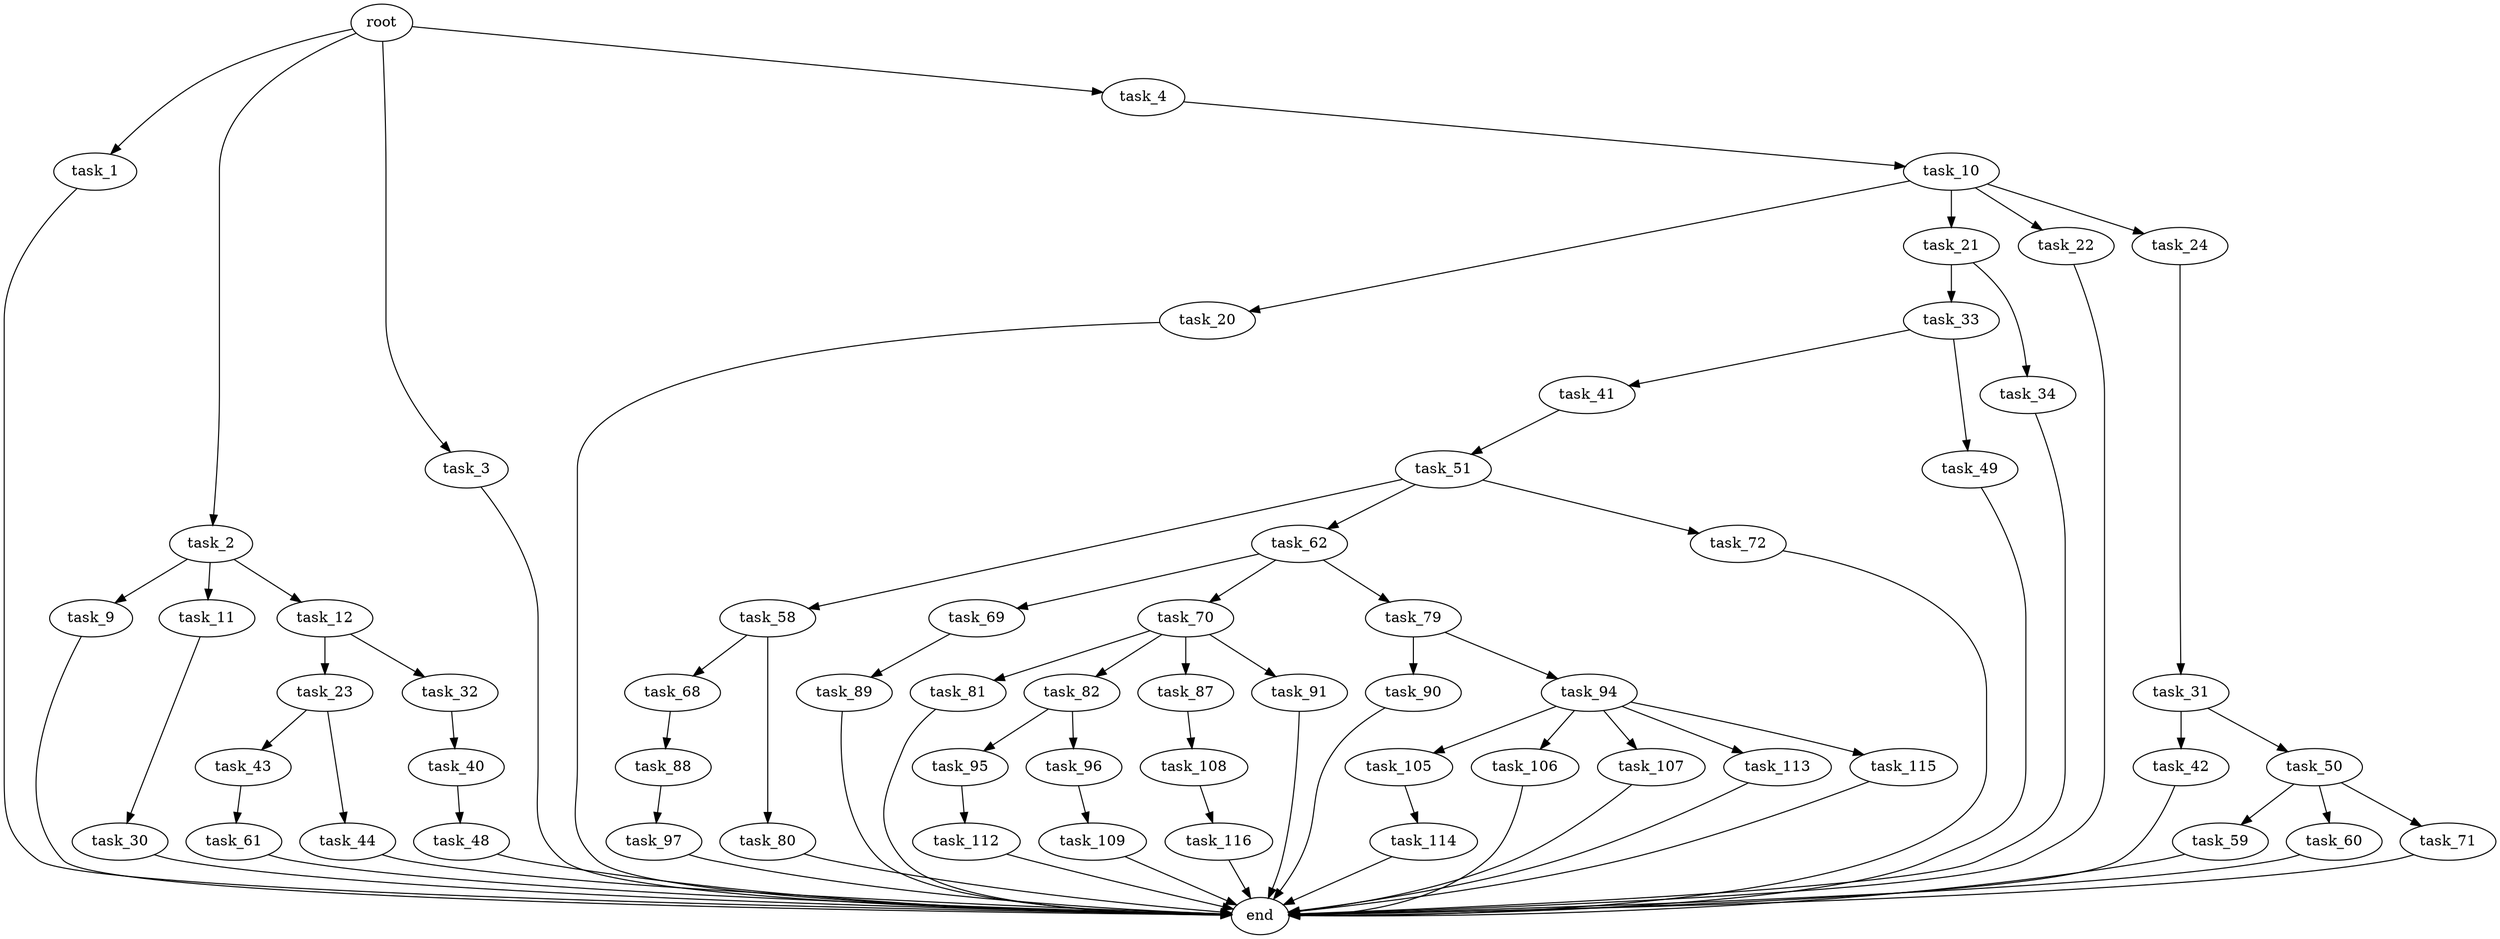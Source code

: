 digraph G {
  root [size="0.000000"];
  task_1 [size="368293445632.000000"];
  task_2 [size="549755813888.000000"];
  task_3 [size="1768206818.000000"];
  task_4 [size="402948616283.000000"];
  end [size="0.000000"];
  task_9 [size="18933501305.000000"];
  task_11 [size="581864399893.000000"];
  task_12 [size="17637254002.000000"];
  task_10 [size="134217728000.000000"];
  task_20 [size="533291241021.000000"];
  task_21 [size="231928233984.000000"];
  task_22 [size="25406686796.000000"];
  task_24 [size="6043265268.000000"];
  task_30 [size="8589934592.000000"];
  task_23 [size="134217728000.000000"];
  task_32 [size="207574810456.000000"];
  task_33 [size="231928233984.000000"];
  task_34 [size="5685431854.000000"];
  task_43 [size="1073741824000.000000"];
  task_44 [size="426135918311.000000"];
  task_31 [size="236192499072.000000"];
  task_42 [size="467278090282.000000"];
  task_50 [size="11393060685.000000"];
  task_40 [size="134217728000.000000"];
  task_41 [size="8589934592.000000"];
  task_49 [size="1073741824000.000000"];
  task_48 [size="7550119234.000000"];
  task_51 [size="4717287834.000000"];
  task_61 [size="782757789696.000000"];
  task_59 [size="8904746515.000000"];
  task_60 [size="139327706640.000000"];
  task_71 [size="782757789696.000000"];
  task_58 [size="375499646395.000000"];
  task_62 [size="28991029248.000000"];
  task_72 [size="549755813888.000000"];
  task_68 [size="1902676528.000000"];
  task_80 [size="37758441881.000000"];
  task_69 [size="81167174196.000000"];
  task_70 [size="16945502564.000000"];
  task_79 [size="12532284942.000000"];
  task_88 [size="200392601759.000000"];
  task_89 [size="341782562000.000000"];
  task_81 [size="368293445632.000000"];
  task_82 [size="64293477445.000000"];
  task_87 [size="782757789696.000000"];
  task_91 [size="237690579264.000000"];
  task_90 [size="1142447268263.000000"];
  task_94 [size="2383944604.000000"];
  task_95 [size="28991029248.000000"];
  task_96 [size="98266661992.000000"];
  task_108 [size="134217728000.000000"];
  task_97 [size="134217728000.000000"];
  task_105 [size="213587850944.000000"];
  task_106 [size="28991029248.000000"];
  task_107 [size="549755813888.000000"];
  task_113 [size="14699996296.000000"];
  task_115 [size="231928233984.000000"];
  task_112 [size="28991029248.000000"];
  task_109 [size="8589934592.000000"];
  task_114 [size="68719476736.000000"];
  task_116 [size="3752865541.000000"];

  root -> task_1 [size="1.000000"];
  root -> task_2 [size="1.000000"];
  root -> task_3 [size="1.000000"];
  root -> task_4 [size="1.000000"];
  task_1 -> end [size="1.000000"];
  task_2 -> task_9 [size="536870912.000000"];
  task_2 -> task_11 [size="536870912.000000"];
  task_2 -> task_12 [size="536870912.000000"];
  task_3 -> end [size="1.000000"];
  task_4 -> task_10 [size="838860800.000000"];
  task_9 -> end [size="1.000000"];
  task_11 -> task_30 [size="411041792.000000"];
  task_12 -> task_23 [size="411041792.000000"];
  task_12 -> task_32 [size="411041792.000000"];
  task_10 -> task_20 [size="209715200.000000"];
  task_10 -> task_21 [size="209715200.000000"];
  task_10 -> task_22 [size="209715200.000000"];
  task_10 -> task_24 [size="209715200.000000"];
  task_20 -> end [size="1.000000"];
  task_21 -> task_33 [size="301989888.000000"];
  task_21 -> task_34 [size="301989888.000000"];
  task_22 -> end [size="1.000000"];
  task_24 -> task_31 [size="134217728.000000"];
  task_30 -> end [size="1.000000"];
  task_23 -> task_43 [size="209715200.000000"];
  task_23 -> task_44 [size="209715200.000000"];
  task_32 -> task_40 [size="536870912.000000"];
  task_33 -> task_41 [size="301989888.000000"];
  task_33 -> task_49 [size="301989888.000000"];
  task_34 -> end [size="1.000000"];
  task_43 -> task_61 [size="838860800.000000"];
  task_44 -> end [size="1.000000"];
  task_31 -> task_42 [size="301989888.000000"];
  task_31 -> task_50 [size="301989888.000000"];
  task_42 -> end [size="1.000000"];
  task_50 -> task_59 [size="209715200.000000"];
  task_50 -> task_60 [size="209715200.000000"];
  task_50 -> task_71 [size="209715200.000000"];
  task_40 -> task_48 [size="209715200.000000"];
  task_41 -> task_51 [size="33554432.000000"];
  task_49 -> end [size="1.000000"];
  task_48 -> end [size="1.000000"];
  task_51 -> task_58 [size="301989888.000000"];
  task_51 -> task_62 [size="301989888.000000"];
  task_51 -> task_72 [size="301989888.000000"];
  task_61 -> end [size="1.000000"];
  task_59 -> end [size="1.000000"];
  task_60 -> end [size="1.000000"];
  task_71 -> end [size="1.000000"];
  task_58 -> task_68 [size="301989888.000000"];
  task_58 -> task_80 [size="301989888.000000"];
  task_62 -> task_69 [size="75497472.000000"];
  task_62 -> task_70 [size="75497472.000000"];
  task_62 -> task_79 [size="75497472.000000"];
  task_72 -> end [size="1.000000"];
  task_68 -> task_88 [size="134217728.000000"];
  task_80 -> end [size="1.000000"];
  task_69 -> task_89 [size="134217728.000000"];
  task_70 -> task_81 [size="536870912.000000"];
  task_70 -> task_82 [size="536870912.000000"];
  task_70 -> task_87 [size="536870912.000000"];
  task_70 -> task_91 [size="536870912.000000"];
  task_79 -> task_90 [size="411041792.000000"];
  task_79 -> task_94 [size="411041792.000000"];
  task_88 -> task_97 [size="838860800.000000"];
  task_89 -> end [size="1.000000"];
  task_81 -> end [size="1.000000"];
  task_82 -> task_95 [size="75497472.000000"];
  task_82 -> task_96 [size="75497472.000000"];
  task_87 -> task_108 [size="679477248.000000"];
  task_91 -> end [size="1.000000"];
  task_90 -> end [size="1.000000"];
  task_94 -> task_105 [size="75497472.000000"];
  task_94 -> task_106 [size="75497472.000000"];
  task_94 -> task_107 [size="75497472.000000"];
  task_94 -> task_113 [size="75497472.000000"];
  task_94 -> task_115 [size="75497472.000000"];
  task_95 -> task_112 [size="75497472.000000"];
  task_96 -> task_109 [size="301989888.000000"];
  task_108 -> task_116 [size="209715200.000000"];
  task_97 -> end [size="1.000000"];
  task_105 -> task_114 [size="536870912.000000"];
  task_106 -> end [size="1.000000"];
  task_107 -> end [size="1.000000"];
  task_113 -> end [size="1.000000"];
  task_115 -> end [size="1.000000"];
  task_112 -> end [size="1.000000"];
  task_109 -> end [size="1.000000"];
  task_114 -> end [size="1.000000"];
  task_116 -> end [size="1.000000"];
}
